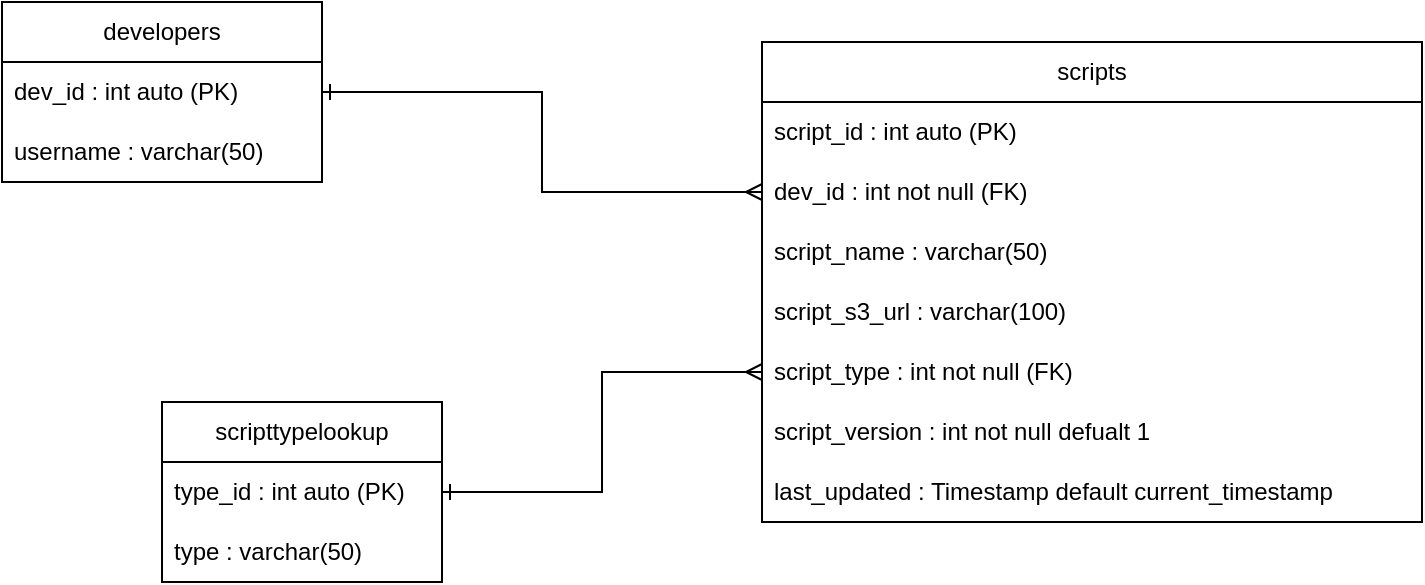 <mxfile version="24.2.1" type="github">
  <diagram name="Page-1" id="BCTRU9d8gS4KF3V8Lc6X">
    <mxGraphModel dx="1002" dy="569" grid="1" gridSize="10" guides="1" tooltips="1" connect="1" arrows="1" fold="1" page="1" pageScale="1" pageWidth="827" pageHeight="1169" math="0" shadow="0">
      <root>
        <mxCell id="0" />
        <mxCell id="1" parent="0" />
        <mxCell id="1wau9zJjwcOS9WgQzGuz-1" value="developers" style="swimlane;fontStyle=0;childLayout=stackLayout;horizontal=1;startSize=30;horizontalStack=0;resizeParent=1;resizeParentMax=0;resizeLast=0;collapsible=1;marginBottom=0;whiteSpace=wrap;html=1;" vertex="1" parent="1">
          <mxGeometry x="80" y="230" width="160" height="90" as="geometry" />
        </mxCell>
        <mxCell id="1wau9zJjwcOS9WgQzGuz-2" value="dev_id : int auto (PK)" style="text;strokeColor=none;fillColor=none;align=left;verticalAlign=middle;spacingLeft=4;spacingRight=4;overflow=hidden;points=[[0,0.5],[1,0.5]];portConstraint=eastwest;rotatable=0;whiteSpace=wrap;html=1;" vertex="1" parent="1wau9zJjwcOS9WgQzGuz-1">
          <mxGeometry y="30" width="160" height="30" as="geometry" />
        </mxCell>
        <mxCell id="1wau9zJjwcOS9WgQzGuz-3" value="username : varchar(50)" style="text;strokeColor=none;fillColor=none;align=left;verticalAlign=middle;spacingLeft=4;spacingRight=4;overflow=hidden;points=[[0,0.5],[1,0.5]];portConstraint=eastwest;rotatable=0;whiteSpace=wrap;html=1;" vertex="1" parent="1wau9zJjwcOS9WgQzGuz-1">
          <mxGeometry y="60" width="160" height="30" as="geometry" />
        </mxCell>
        <mxCell id="1wau9zJjwcOS9WgQzGuz-5" value="scripts" style="swimlane;fontStyle=0;childLayout=stackLayout;horizontal=1;startSize=30;horizontalStack=0;resizeParent=1;resizeParentMax=0;resizeLast=0;collapsible=1;marginBottom=0;whiteSpace=wrap;html=1;" vertex="1" parent="1">
          <mxGeometry x="460" y="250" width="330" height="240" as="geometry" />
        </mxCell>
        <mxCell id="1wau9zJjwcOS9WgQzGuz-6" value="script_id : int auto (PK)&amp;nbsp;" style="text;strokeColor=none;fillColor=none;align=left;verticalAlign=middle;spacingLeft=4;spacingRight=4;overflow=hidden;points=[[0,0.5],[1,0.5]];portConstraint=eastwest;rotatable=0;whiteSpace=wrap;html=1;" vertex="1" parent="1wau9zJjwcOS9WgQzGuz-5">
          <mxGeometry y="30" width="330" height="30" as="geometry" />
        </mxCell>
        <mxCell id="1wau9zJjwcOS9WgQzGuz-7" value="dev_id : int not null (FK)" style="text;strokeColor=none;fillColor=none;align=left;verticalAlign=middle;spacingLeft=4;spacingRight=4;overflow=hidden;points=[[0,0.5],[1,0.5]];portConstraint=eastwest;rotatable=0;whiteSpace=wrap;html=1;" vertex="1" parent="1wau9zJjwcOS9WgQzGuz-5">
          <mxGeometry y="60" width="330" height="30" as="geometry" />
        </mxCell>
        <mxCell id="1wau9zJjwcOS9WgQzGuz-8" value="script_name : varchar(50)" style="text;strokeColor=none;fillColor=none;align=left;verticalAlign=middle;spacingLeft=4;spacingRight=4;overflow=hidden;points=[[0,0.5],[1,0.5]];portConstraint=eastwest;rotatable=0;whiteSpace=wrap;html=1;" vertex="1" parent="1wau9zJjwcOS9WgQzGuz-5">
          <mxGeometry y="90" width="330" height="30" as="geometry" />
        </mxCell>
        <mxCell id="1wau9zJjwcOS9WgQzGuz-20" value="script_s3_url : varchar(100)" style="text;strokeColor=none;fillColor=none;align=left;verticalAlign=middle;spacingLeft=4;spacingRight=4;overflow=hidden;points=[[0,0.5],[1,0.5]];portConstraint=eastwest;rotatable=0;whiteSpace=wrap;html=1;" vertex="1" parent="1wau9zJjwcOS9WgQzGuz-5">
          <mxGeometry y="120" width="330" height="30" as="geometry" />
        </mxCell>
        <mxCell id="1wau9zJjwcOS9WgQzGuz-11" value="script_type : int not null (FK)" style="text;strokeColor=none;fillColor=none;align=left;verticalAlign=middle;spacingLeft=4;spacingRight=4;overflow=hidden;points=[[0,0.5],[1,0.5]];portConstraint=eastwest;rotatable=0;whiteSpace=wrap;html=1;" vertex="1" parent="1wau9zJjwcOS9WgQzGuz-5">
          <mxGeometry y="150" width="330" height="30" as="geometry" />
        </mxCell>
        <mxCell id="1wau9zJjwcOS9WgQzGuz-17" value="script_version : int not null defualt 1" style="text;strokeColor=none;fillColor=none;align=left;verticalAlign=middle;spacingLeft=4;spacingRight=4;overflow=hidden;points=[[0,0.5],[1,0.5]];portConstraint=eastwest;rotatable=0;whiteSpace=wrap;html=1;" vertex="1" parent="1wau9zJjwcOS9WgQzGuz-5">
          <mxGeometry y="180" width="330" height="30" as="geometry" />
        </mxCell>
        <mxCell id="1wau9zJjwcOS9WgQzGuz-19" value="last_updated : Timestamp default current_timestamp" style="text;strokeColor=none;fillColor=none;align=left;verticalAlign=middle;spacingLeft=4;spacingRight=4;overflow=hidden;points=[[0,0.5],[1,0.5]];portConstraint=eastwest;rotatable=0;whiteSpace=wrap;html=1;" vertex="1" parent="1wau9zJjwcOS9WgQzGuz-5">
          <mxGeometry y="210" width="330" height="30" as="geometry" />
        </mxCell>
        <mxCell id="1wau9zJjwcOS9WgQzGuz-9" style="edgeStyle=orthogonalEdgeStyle;rounded=0;orthogonalLoop=1;jettySize=auto;html=1;entryX=0;entryY=0.5;entryDx=0;entryDy=0;endArrow=ERmany;endFill=0;startArrow=ERone;startFill=0;" edge="1" parent="1" source="1wau9zJjwcOS9WgQzGuz-2" target="1wau9zJjwcOS9WgQzGuz-7">
          <mxGeometry relative="1" as="geometry" />
        </mxCell>
        <mxCell id="1wau9zJjwcOS9WgQzGuz-16" style="edgeStyle=orthogonalEdgeStyle;rounded=0;orthogonalLoop=1;jettySize=auto;html=1;entryX=0;entryY=0.5;entryDx=0;entryDy=0;endArrow=ERmany;endFill=0;startArrow=ERone;startFill=0;" edge="1" parent="1" source="1wau9zJjwcOS9WgQzGuz-12" target="1wau9zJjwcOS9WgQzGuz-11">
          <mxGeometry relative="1" as="geometry" />
        </mxCell>
        <mxCell id="1wau9zJjwcOS9WgQzGuz-12" value="scripttypelookup" style="swimlane;fontStyle=0;childLayout=stackLayout;horizontal=1;startSize=30;horizontalStack=0;resizeParent=1;resizeParentMax=0;resizeLast=0;collapsible=1;marginBottom=0;whiteSpace=wrap;html=1;" vertex="1" parent="1">
          <mxGeometry x="160" y="430" width="140" height="90" as="geometry" />
        </mxCell>
        <mxCell id="1wau9zJjwcOS9WgQzGuz-13" value="type_id : int auto (PK)" style="text;strokeColor=none;fillColor=none;align=left;verticalAlign=middle;spacingLeft=4;spacingRight=4;overflow=hidden;points=[[0,0.5],[1,0.5]];portConstraint=eastwest;rotatable=0;whiteSpace=wrap;html=1;" vertex="1" parent="1wau9zJjwcOS9WgQzGuz-12">
          <mxGeometry y="30" width="140" height="30" as="geometry" />
        </mxCell>
        <mxCell id="1wau9zJjwcOS9WgQzGuz-15" value="type : varchar(50)" style="text;strokeColor=none;fillColor=none;align=left;verticalAlign=middle;spacingLeft=4;spacingRight=4;overflow=hidden;points=[[0,0.5],[1,0.5]];portConstraint=eastwest;rotatable=0;whiteSpace=wrap;html=1;" vertex="1" parent="1wau9zJjwcOS9WgQzGuz-12">
          <mxGeometry y="60" width="140" height="30" as="geometry" />
        </mxCell>
      </root>
    </mxGraphModel>
  </diagram>
</mxfile>
